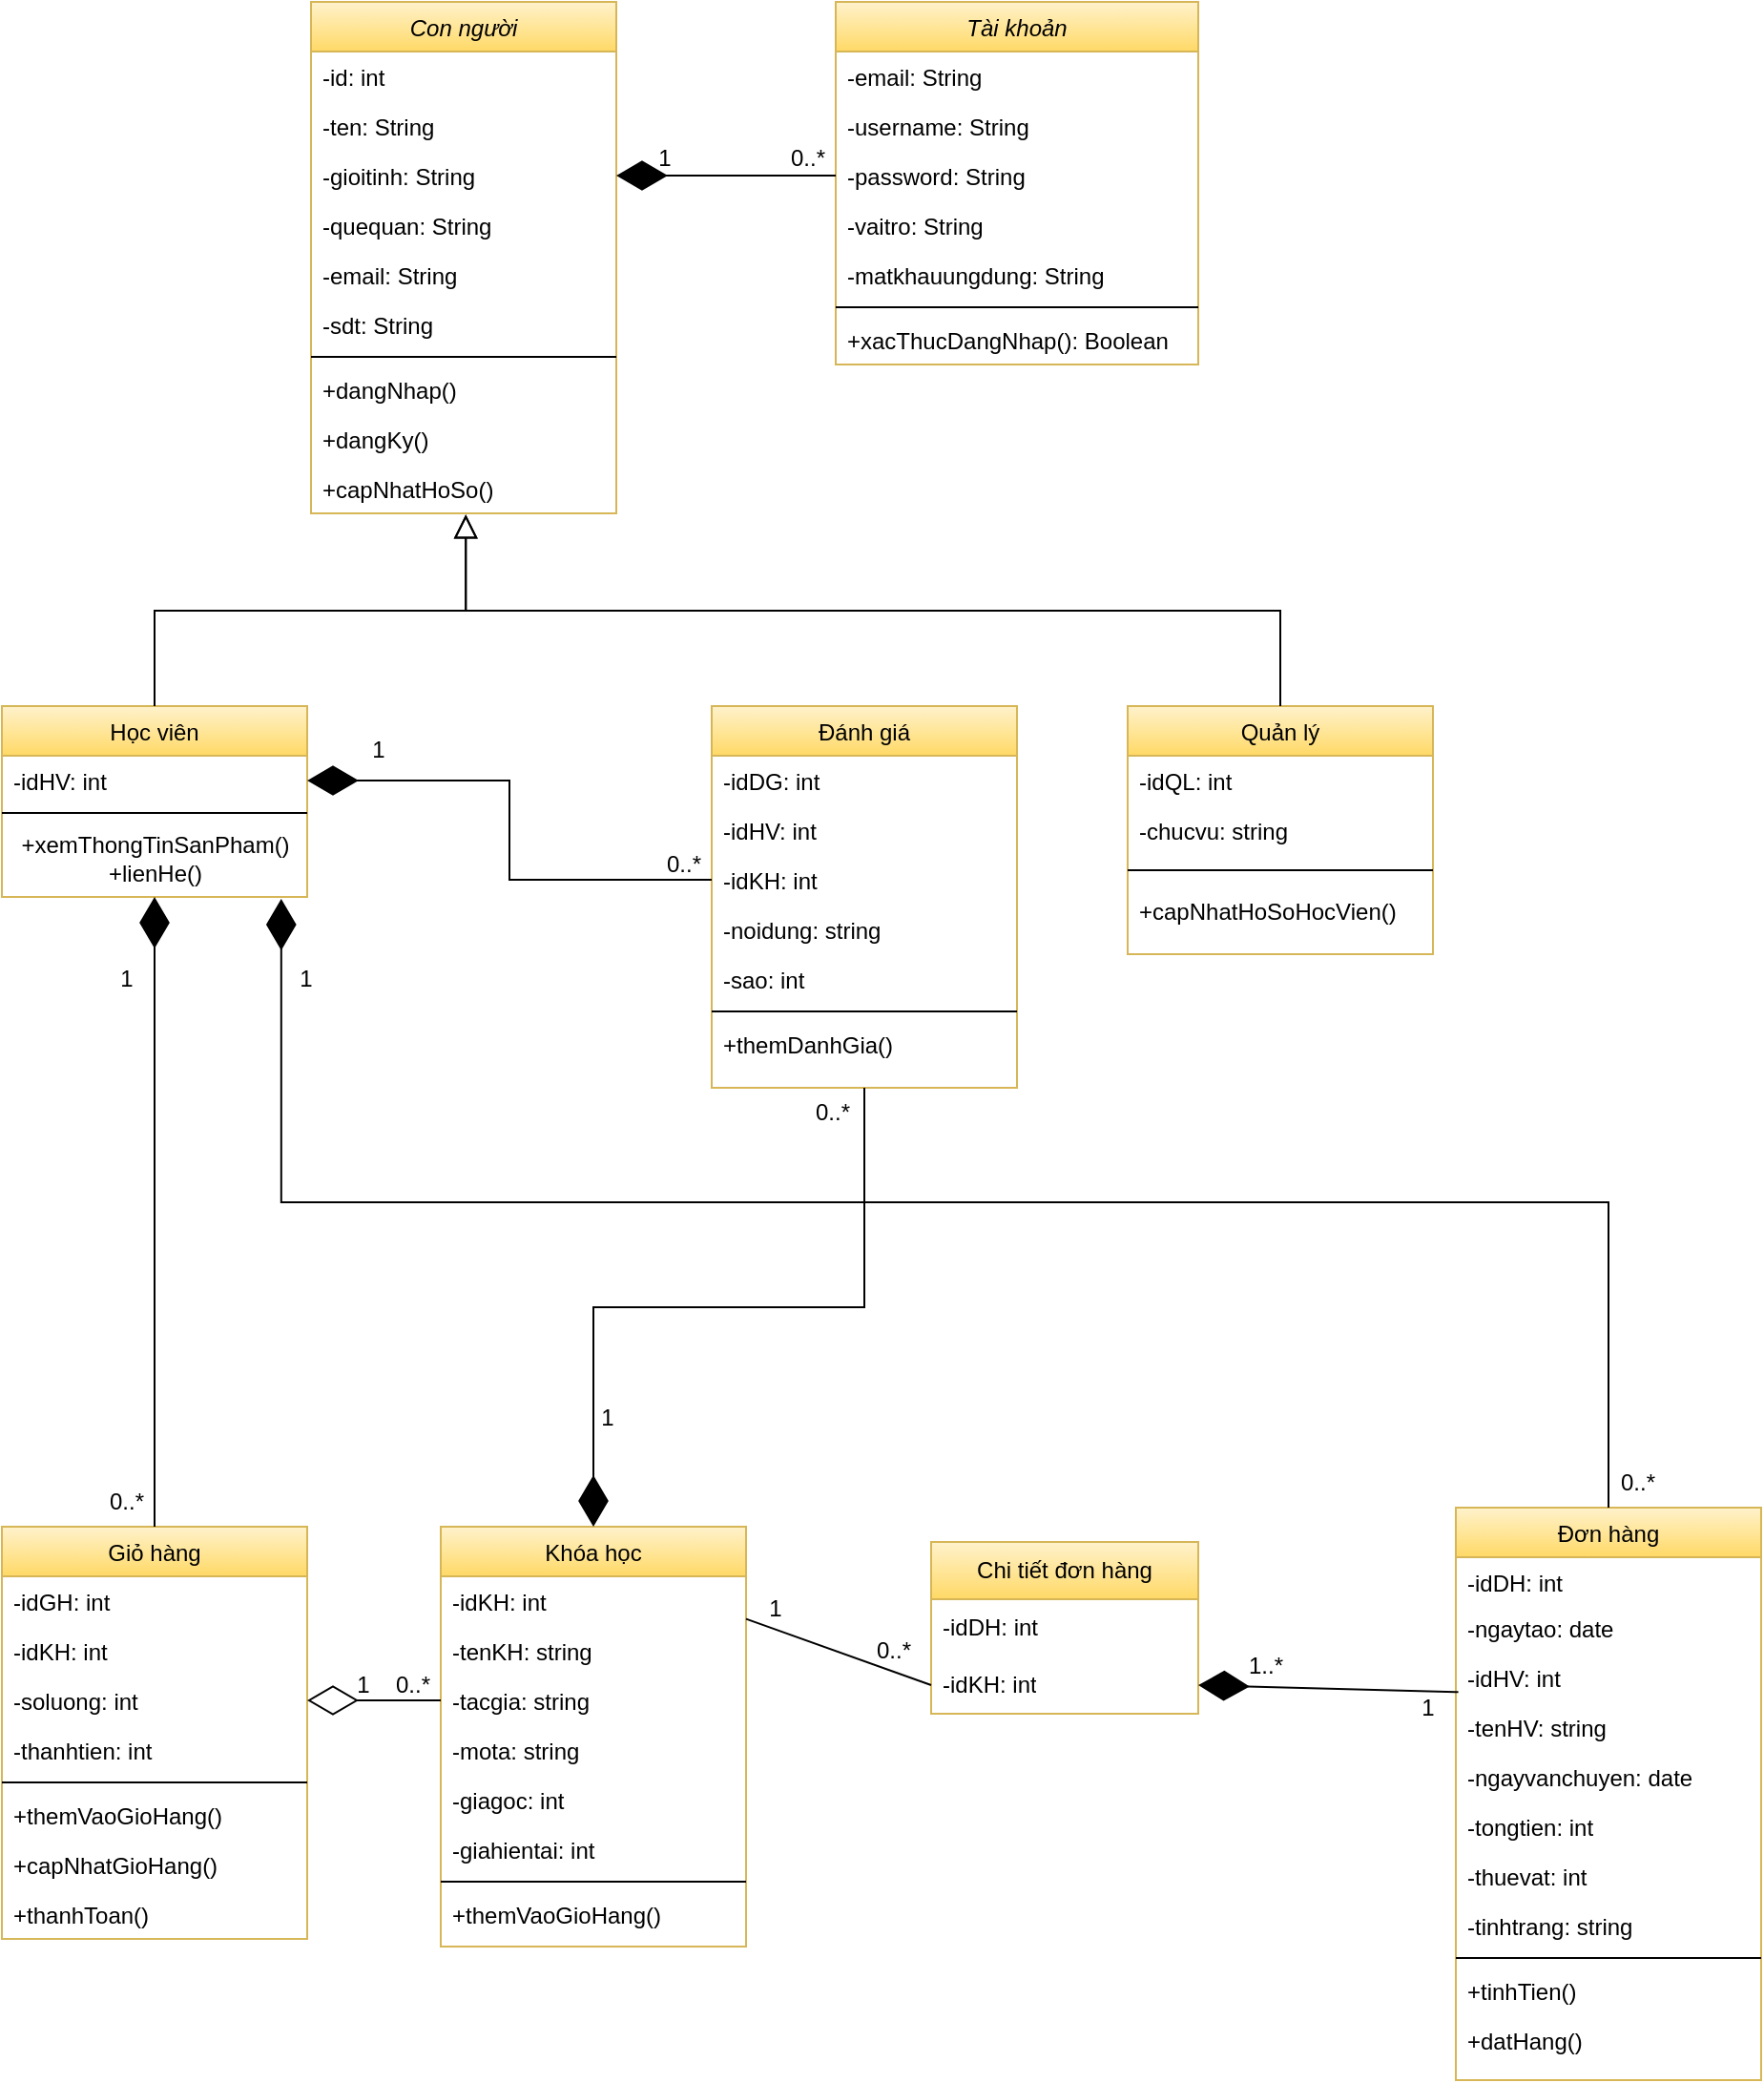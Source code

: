 <mxfile version="22.1.2" type="device">
  <diagram id="C5RBs43oDa-KdzZeNtuy" name="Page-1">
    <mxGraphModel dx="1714" dy="1009" grid="1" gridSize="10" guides="1" tooltips="1" connect="1" arrows="1" fold="1" page="1" pageScale="1" pageWidth="827" pageHeight="1169" math="0" shadow="0">
      <root>
        <mxCell id="WIyWlLk6GJQsqaUBKTNV-0" />
        <mxCell id="WIyWlLk6GJQsqaUBKTNV-1" parent="WIyWlLk6GJQsqaUBKTNV-0" />
        <mxCell id="zkfFHV4jXpPFQw0GAbJ--0" value="Tài khoản" style="swimlane;fontStyle=2;align=center;verticalAlign=top;childLayout=stackLayout;horizontal=1;startSize=26;horizontalStack=0;resizeParent=1;resizeLast=0;collapsible=1;marginBottom=0;rounded=0;shadow=0;strokeWidth=1;fillColor=#fff2cc;gradientColor=#ffd966;strokeColor=#d6b656;" parent="WIyWlLk6GJQsqaUBKTNV-1" vertex="1">
          <mxGeometry x="475" y="40" width="190" height="190" as="geometry">
            <mxRectangle x="230" y="140" width="160" height="26" as="alternateBounds" />
          </mxGeometry>
        </mxCell>
        <mxCell id="zkfFHV4jXpPFQw0GAbJ--1" value="-email: String" style="text;align=left;verticalAlign=top;spacingLeft=4;spacingRight=4;overflow=hidden;rotatable=0;points=[[0,0.5],[1,0.5]];portConstraint=eastwest;" parent="zkfFHV4jXpPFQw0GAbJ--0" vertex="1">
          <mxGeometry y="26" width="190" height="26" as="geometry" />
        </mxCell>
        <mxCell id="zkfFHV4jXpPFQw0GAbJ--2" value="-username: String" style="text;align=left;verticalAlign=top;spacingLeft=4;spacingRight=4;overflow=hidden;rotatable=0;points=[[0,0.5],[1,0.5]];portConstraint=eastwest;rounded=0;shadow=0;html=0;" parent="zkfFHV4jXpPFQw0GAbJ--0" vertex="1">
          <mxGeometry y="52" width="190" height="26" as="geometry" />
        </mxCell>
        <mxCell id="zkfFHV4jXpPFQw0GAbJ--3" value="-password: String" style="text;align=left;verticalAlign=top;spacingLeft=4;spacingRight=4;overflow=hidden;rotatable=0;points=[[0,0.5],[1,0.5]];portConstraint=eastwest;rounded=0;shadow=0;html=0;" parent="zkfFHV4jXpPFQw0GAbJ--0" vertex="1">
          <mxGeometry y="78" width="190" height="26" as="geometry" />
        </mxCell>
        <mxCell id="jd1oovCudmovZG616yT5-0" value="-vaitro: String" style="text;align=left;verticalAlign=top;spacingLeft=4;spacingRight=4;overflow=hidden;rotatable=0;points=[[0,0.5],[1,0.5]];portConstraint=eastwest;rounded=0;shadow=0;html=0;" parent="zkfFHV4jXpPFQw0GAbJ--0" vertex="1">
          <mxGeometry y="104" width="190" height="26" as="geometry" />
        </mxCell>
        <mxCell id="jd1oovCudmovZG616yT5-1" value="-matkhauungdung: String" style="text;align=left;verticalAlign=top;spacingLeft=4;spacingRight=4;overflow=hidden;rotatable=0;points=[[0,0.5],[1,0.5]];portConstraint=eastwest;rounded=0;shadow=0;html=0;" parent="zkfFHV4jXpPFQw0GAbJ--0" vertex="1">
          <mxGeometry y="130" width="190" height="26" as="geometry" />
        </mxCell>
        <mxCell id="zkfFHV4jXpPFQw0GAbJ--4" value="" style="line;html=1;strokeWidth=1;align=left;verticalAlign=middle;spacingTop=-1;spacingLeft=3;spacingRight=3;rotatable=0;labelPosition=right;points=[];portConstraint=eastwest;" parent="zkfFHV4jXpPFQw0GAbJ--0" vertex="1">
          <mxGeometry y="156" width="190" height="8" as="geometry" />
        </mxCell>
        <mxCell id="zkfFHV4jXpPFQw0GAbJ--5" value="+xacThucDangNhap(): Boolean" style="text;align=left;verticalAlign=top;spacingLeft=4;spacingRight=4;overflow=hidden;rotatable=0;points=[[0,0.5],[1,0.5]];portConstraint=eastwest;" parent="zkfFHV4jXpPFQw0GAbJ--0" vertex="1">
          <mxGeometry y="164" width="190" height="26" as="geometry" />
        </mxCell>
        <mxCell id="zkfFHV4jXpPFQw0GAbJ--6" value="Học viên" style="swimlane;fontStyle=0;align=center;verticalAlign=top;childLayout=stackLayout;horizontal=1;startSize=26;horizontalStack=0;resizeParent=1;resizeLast=0;collapsible=1;marginBottom=0;rounded=0;shadow=0;strokeWidth=1;fillColor=#fff2cc;gradientColor=#ffd966;strokeColor=#d6b656;" parent="WIyWlLk6GJQsqaUBKTNV-1" vertex="1">
          <mxGeometry x="38" y="409" width="160" height="100" as="geometry">
            <mxRectangle x="130" y="380" width="160" height="26" as="alternateBounds" />
          </mxGeometry>
        </mxCell>
        <mxCell id="zkfFHV4jXpPFQw0GAbJ--7" value="-idHV: int" style="text;align=left;verticalAlign=top;spacingLeft=4;spacingRight=4;overflow=hidden;rotatable=0;points=[[0,0.5],[1,0.5]];portConstraint=eastwest;" parent="zkfFHV4jXpPFQw0GAbJ--6" vertex="1">
          <mxGeometry y="26" width="160" height="26" as="geometry" />
        </mxCell>
        <mxCell id="zkfFHV4jXpPFQw0GAbJ--9" value="" style="line;html=1;strokeWidth=1;align=left;verticalAlign=middle;spacingTop=-1;spacingLeft=3;spacingRight=3;rotatable=0;labelPosition=right;points=[];portConstraint=eastwest;" parent="zkfFHV4jXpPFQw0GAbJ--6" vertex="1">
          <mxGeometry y="52" width="160" height="8" as="geometry" />
        </mxCell>
        <mxCell id="YX0fUGeAT8fQFnYEiTlA-13" value="+xemThongTinSanPham()&lt;br&gt;+lienHe()" style="text;html=1;align=center;verticalAlign=middle;resizable=0;points=[];autosize=1;strokeColor=none;fillColor=none;" parent="zkfFHV4jXpPFQw0GAbJ--6" vertex="1">
          <mxGeometry y="60" width="160" height="40" as="geometry" />
        </mxCell>
        <mxCell id="zkfFHV4jXpPFQw0GAbJ--12" value="" style="endArrow=block;endSize=10;endFill=0;shadow=0;strokeWidth=1;rounded=0;edgeStyle=elbowEdgeStyle;elbow=vertical;entryX=0.507;entryY=1.024;entryDx=0;entryDy=0;entryPerimeter=0;" parent="WIyWlLk6GJQsqaUBKTNV-1" source="zkfFHV4jXpPFQw0GAbJ--6" target="YX0fUGeAT8fQFnYEiTlA-11" edge="1">
          <mxGeometry width="160" relative="1" as="geometry">
            <mxPoint x="178" y="252" as="sourcePoint" />
            <mxPoint x="280" y="349" as="targetPoint" />
          </mxGeometry>
        </mxCell>
        <mxCell id="zkfFHV4jXpPFQw0GAbJ--13" value="Quản lý" style="swimlane;fontStyle=0;align=center;verticalAlign=top;childLayout=stackLayout;horizontal=1;startSize=26;horizontalStack=0;resizeParent=1;resizeLast=0;collapsible=1;marginBottom=0;rounded=0;shadow=0;strokeWidth=1;fillColor=#fff2cc;gradientColor=#ffd966;strokeColor=#d6b656;" parent="WIyWlLk6GJQsqaUBKTNV-1" vertex="1">
          <mxGeometry x="628" y="409" width="160" height="130" as="geometry">
            <mxRectangle x="340" y="380" width="170" height="26" as="alternateBounds" />
          </mxGeometry>
        </mxCell>
        <mxCell id="zkfFHV4jXpPFQw0GAbJ--14" value="-idQL: int" style="text;align=left;verticalAlign=top;spacingLeft=4;spacingRight=4;overflow=hidden;rotatable=0;points=[[0,0.5],[1,0.5]];portConstraint=eastwest;" parent="zkfFHV4jXpPFQw0GAbJ--13" vertex="1">
          <mxGeometry y="26" width="160" height="26" as="geometry" />
        </mxCell>
        <mxCell id="jd1oovCudmovZG616yT5-18" value="-chucvu: string" style="text;align=left;verticalAlign=top;spacingLeft=4;spacingRight=4;overflow=hidden;rotatable=0;points=[[0,0.5],[1,0.5]];portConstraint=eastwest;" parent="zkfFHV4jXpPFQw0GAbJ--13" vertex="1">
          <mxGeometry y="52" width="160" height="26" as="geometry" />
        </mxCell>
        <mxCell id="zkfFHV4jXpPFQw0GAbJ--15" value="" style="line;html=1;strokeWidth=1;align=left;verticalAlign=middle;spacingTop=-1;spacingLeft=3;spacingRight=3;rotatable=0;labelPosition=right;points=[];portConstraint=eastwest;" parent="zkfFHV4jXpPFQw0GAbJ--13" vertex="1">
          <mxGeometry y="78" width="160" height="16" as="geometry" />
        </mxCell>
        <mxCell id="NbkQ2W4Gt56Jod85c_LE-4" value="+capNhatHoSoHocVien()" style="text;align=left;verticalAlign=top;spacingLeft=4;spacingRight=4;overflow=hidden;rotatable=0;points=[[0,0.5],[1,0.5]];portConstraint=eastwest;" parent="zkfFHV4jXpPFQw0GAbJ--13" vertex="1">
          <mxGeometry y="94" width="160" height="26" as="geometry" />
        </mxCell>
        <mxCell id="zkfFHV4jXpPFQw0GAbJ--16" value="" style="endArrow=block;endSize=10;endFill=0;shadow=0;strokeWidth=1;rounded=0;edgeStyle=elbowEdgeStyle;elbow=vertical;entryX=0.507;entryY=1.024;entryDx=0;entryDy=0;entryPerimeter=0;" parent="WIyWlLk6GJQsqaUBKTNV-1" source="zkfFHV4jXpPFQw0GAbJ--13" target="YX0fUGeAT8fQFnYEiTlA-11" edge="1">
          <mxGeometry width="160" relative="1" as="geometry">
            <mxPoint x="188" y="422" as="sourcePoint" />
            <mxPoint x="320" y="329" as="targetPoint" />
          </mxGeometry>
        </mxCell>
        <mxCell id="NbkQ2W4Gt56Jod85c_LE-10" value="Giỏ hàng" style="swimlane;fontStyle=0;align=center;verticalAlign=top;childLayout=stackLayout;horizontal=1;startSize=26;horizontalStack=0;resizeParent=1;resizeLast=0;collapsible=1;marginBottom=0;rounded=0;shadow=0;strokeWidth=1;fillColor=#fff2cc;gradientColor=#ffd966;strokeColor=#d6b656;" parent="WIyWlLk6GJQsqaUBKTNV-1" vertex="1">
          <mxGeometry x="38" y="839" width="160" height="216" as="geometry">
            <mxRectangle x="130" y="380" width="160" height="26" as="alternateBounds" />
          </mxGeometry>
        </mxCell>
        <mxCell id="NbkQ2W4Gt56Jod85c_LE-11" value="-idGH: int" style="text;align=left;verticalAlign=top;spacingLeft=4;spacingRight=4;overflow=hidden;rotatable=0;points=[[0,0.5],[1,0.5]];portConstraint=eastwest;" parent="NbkQ2W4Gt56Jod85c_LE-10" vertex="1">
          <mxGeometry y="26" width="160" height="26" as="geometry" />
        </mxCell>
        <mxCell id="NbkQ2W4Gt56Jod85c_LE-12" value="-idKH: int" style="text;align=left;verticalAlign=top;spacingLeft=4;spacingRight=4;overflow=hidden;rotatable=0;points=[[0,0.5],[1,0.5]];portConstraint=eastwest;rounded=0;shadow=0;html=0;" parent="NbkQ2W4Gt56Jod85c_LE-10" vertex="1">
          <mxGeometry y="52" width="160" height="26" as="geometry" />
        </mxCell>
        <mxCell id="NbkQ2W4Gt56Jod85c_LE-13" value="-soluong: int" style="text;align=left;verticalAlign=top;spacingLeft=4;spacingRight=4;overflow=hidden;rotatable=0;points=[[0,0.5],[1,0.5]];portConstraint=eastwest;" parent="NbkQ2W4Gt56Jod85c_LE-10" vertex="1">
          <mxGeometry y="78" width="160" height="26" as="geometry" />
        </mxCell>
        <mxCell id="BoK7r5zTZBw8jfVwjByL-41" value="-thanhtien: int" style="text;align=left;verticalAlign=top;spacingLeft=4;spacingRight=4;overflow=hidden;rotatable=0;points=[[0,0.5],[1,0.5]];portConstraint=eastwest;" parent="NbkQ2W4Gt56Jod85c_LE-10" vertex="1">
          <mxGeometry y="104" width="160" height="26" as="geometry" />
        </mxCell>
        <mxCell id="NbkQ2W4Gt56Jod85c_LE-18" value="" style="line;html=1;strokeWidth=1;align=left;verticalAlign=middle;spacingTop=-1;spacingLeft=3;spacingRight=3;rotatable=0;labelPosition=right;points=[];portConstraint=eastwest;" parent="NbkQ2W4Gt56Jod85c_LE-10" vertex="1">
          <mxGeometry y="130" width="160" height="8" as="geometry" />
        </mxCell>
        <mxCell id="NbkQ2W4Gt56Jod85c_LE-19" value="+themVaoGioHang()" style="text;align=left;verticalAlign=top;spacingLeft=4;spacingRight=4;overflow=hidden;rotatable=0;points=[[0,0.5],[1,0.5]];portConstraint=eastwest;fontStyle=0" parent="NbkQ2W4Gt56Jod85c_LE-10" vertex="1">
          <mxGeometry y="138" width="160" height="26" as="geometry" />
        </mxCell>
        <mxCell id="NbkQ2W4Gt56Jod85c_LE-20" value="+capNhatGioHang()" style="text;align=left;verticalAlign=top;spacingLeft=4;spacingRight=4;overflow=hidden;rotatable=0;points=[[0,0.5],[1,0.5]];portConstraint=eastwest;" parent="NbkQ2W4Gt56Jod85c_LE-10" vertex="1">
          <mxGeometry y="164" width="160" height="26" as="geometry" />
        </mxCell>
        <mxCell id="NbkQ2W4Gt56Jod85c_LE-21" value="+thanhToan()" style="text;align=left;verticalAlign=top;spacingLeft=4;spacingRight=4;overflow=hidden;rotatable=0;points=[[0,0.5],[1,0.5]];portConstraint=eastwest;" parent="NbkQ2W4Gt56Jod85c_LE-10" vertex="1">
          <mxGeometry y="190" width="160" height="26" as="geometry" />
        </mxCell>
        <mxCell id="BoK7r5zTZBw8jfVwjByL-0" value="" style="endArrow=diamondThin;endFill=1;endSize=24;html=1;rounded=0;exitX=0.5;exitY=0;exitDx=0;exitDy=0;entryX=0.5;entryY=1;entryDx=0;entryDy=0;" parent="WIyWlLk6GJQsqaUBKTNV-1" source="NbkQ2W4Gt56Jod85c_LE-10" target="zkfFHV4jXpPFQw0GAbJ--6" edge="1">
          <mxGeometry width="160" relative="1" as="geometry">
            <mxPoint x="218" y="719" as="sourcePoint" />
            <mxPoint x="100" y="679" as="targetPoint" />
          </mxGeometry>
        </mxCell>
        <mxCell id="BoK7r5zTZBw8jfVwjByL-1" value="&lt;span style=&quot;font-weight: normal;&quot;&gt;0..*&lt;/span&gt;" style="text;align=center;fontStyle=1;verticalAlign=middle;spacingLeft=3;spacingRight=3;strokeColor=none;rotatable=0;points=[[0,0.5],[1,0.5]];portConstraint=eastwest;html=1;" parent="WIyWlLk6GJQsqaUBKTNV-1" vertex="1">
          <mxGeometry x="88" y="813" width="30" height="26" as="geometry" />
        </mxCell>
        <mxCell id="BoK7r5zTZBw8jfVwjByL-4" value="&lt;span style=&quot;font-weight: normal;&quot;&gt;1&lt;/span&gt;" style="text;align=center;fontStyle=1;verticalAlign=middle;spacingLeft=3;spacingRight=3;strokeColor=none;rotatable=0;points=[[0,0.5],[1,0.5]];portConstraint=eastwest;html=1;" parent="WIyWlLk6GJQsqaUBKTNV-1" vertex="1">
          <mxGeometry x="88" y="539" width="30" height="26" as="geometry" />
        </mxCell>
        <mxCell id="BoK7r5zTZBw8jfVwjByL-5" value="Đơn hàng" style="swimlane;fontStyle=0;align=center;verticalAlign=top;childLayout=stackLayout;horizontal=1;startSize=26;horizontalStack=0;resizeParent=1;resizeLast=0;collapsible=1;marginBottom=0;rounded=0;shadow=0;strokeWidth=1;fillColor=#fff2cc;gradientColor=#ffd966;strokeColor=#d6b656;" parent="WIyWlLk6GJQsqaUBKTNV-1" vertex="1">
          <mxGeometry x="800" y="829" width="160" height="300" as="geometry">
            <mxRectangle x="130" y="380" width="160" height="26" as="alternateBounds" />
          </mxGeometry>
        </mxCell>
        <mxCell id="A6wESvYglgQZKpECE7k4-2" value="-idDH: int" style="text;align=left;verticalAlign=top;spacingLeft=4;spacingRight=4;overflow=hidden;rotatable=0;points=[[0,0.5],[1,0.5]];portConstraint=eastwest;" parent="BoK7r5zTZBw8jfVwjByL-5" vertex="1">
          <mxGeometry y="26" width="160" height="24" as="geometry" />
        </mxCell>
        <mxCell id="BoK7r5zTZBw8jfVwjByL-7" value="-ngaytao: date" style="text;align=left;verticalAlign=top;spacingLeft=4;spacingRight=4;overflow=hidden;rotatable=0;points=[[0,0.5],[1,0.5]];portConstraint=eastwest;rounded=0;shadow=0;html=0;" parent="BoK7r5zTZBw8jfVwjByL-5" vertex="1">
          <mxGeometry y="50" width="160" height="26" as="geometry" />
        </mxCell>
        <mxCell id="BoK7r5zTZBw8jfVwjByL-14" value="-idHV: int" style="text;align=left;verticalAlign=top;spacingLeft=4;spacingRight=4;overflow=hidden;rotatable=0;points=[[0,0.5],[1,0.5]];portConstraint=eastwest;" parent="BoK7r5zTZBw8jfVwjByL-5" vertex="1">
          <mxGeometry y="76" width="160" height="26" as="geometry" />
        </mxCell>
        <mxCell id="BoK7r5zTZBw8jfVwjByL-15" value="-tenHV: string" style="text;align=left;verticalAlign=top;spacingLeft=4;spacingRight=4;overflow=hidden;rotatable=0;points=[[0,0.5],[1,0.5]];portConstraint=eastwest;" parent="BoK7r5zTZBw8jfVwjByL-5" vertex="1">
          <mxGeometry y="102" width="160" height="26" as="geometry" />
        </mxCell>
        <mxCell id="BoK7r5zTZBw8jfVwjByL-8" value="-ngayvanchuyen: date" style="text;align=left;verticalAlign=top;spacingLeft=4;spacingRight=4;overflow=hidden;rotatable=0;points=[[0,0.5],[1,0.5]];portConstraint=eastwest;" parent="BoK7r5zTZBw8jfVwjByL-5" vertex="1">
          <mxGeometry y="128" width="160" height="26" as="geometry" />
        </mxCell>
        <mxCell id="BoK7r5zTZBw8jfVwjByL-38" value="-tongtien: int" style="text;align=left;verticalAlign=top;spacingLeft=4;spacingRight=4;overflow=hidden;rotatable=0;points=[[0,0.5],[1,0.5]];portConstraint=eastwest;" parent="BoK7r5zTZBw8jfVwjByL-5" vertex="1">
          <mxGeometry y="154" width="160" height="26" as="geometry" />
        </mxCell>
        <mxCell id="BoK7r5zTZBw8jfVwjByL-39" value="-thuevat: int" style="text;align=left;verticalAlign=top;spacingLeft=4;spacingRight=4;overflow=hidden;rotatable=0;points=[[0,0.5],[1,0.5]];portConstraint=eastwest;" parent="BoK7r5zTZBw8jfVwjByL-5" vertex="1">
          <mxGeometry y="180" width="160" height="26" as="geometry" />
        </mxCell>
        <mxCell id="BoK7r5zTZBw8jfVwjByL-19" value="-tinhtrang: string" style="text;align=left;verticalAlign=top;spacingLeft=4;spacingRight=4;overflow=hidden;rotatable=0;points=[[0,0.5],[1,0.5]];portConstraint=eastwest;" parent="BoK7r5zTZBw8jfVwjByL-5" vertex="1">
          <mxGeometry y="206" width="160" height="26" as="geometry" />
        </mxCell>
        <mxCell id="BoK7r5zTZBw8jfVwjByL-9" value="" style="line;html=1;strokeWidth=1;align=left;verticalAlign=middle;spacingTop=-1;spacingLeft=3;spacingRight=3;rotatable=0;labelPosition=right;points=[];portConstraint=eastwest;" parent="BoK7r5zTZBw8jfVwjByL-5" vertex="1">
          <mxGeometry y="232" width="160" height="8" as="geometry" />
        </mxCell>
        <mxCell id="BoK7r5zTZBw8jfVwjByL-11" value="+tinhTien()" style="text;align=left;verticalAlign=top;spacingLeft=4;spacingRight=4;overflow=hidden;rotatable=0;points=[[0,0.5],[1,0.5]];portConstraint=eastwest;" parent="BoK7r5zTZBw8jfVwjByL-5" vertex="1">
          <mxGeometry y="240" width="160" height="26" as="geometry" />
        </mxCell>
        <mxCell id="BoK7r5zTZBw8jfVwjByL-40" value="+datHang()" style="text;align=left;verticalAlign=top;spacingLeft=4;spacingRight=4;overflow=hidden;rotatable=0;points=[[0,0.5],[1,0.5]];portConstraint=eastwest;" parent="BoK7r5zTZBw8jfVwjByL-5" vertex="1">
          <mxGeometry y="266" width="160" height="26" as="geometry" />
        </mxCell>
        <mxCell id="BoK7r5zTZBw8jfVwjByL-21" value="" style="endArrow=diamondThin;endFill=1;endSize=24;html=1;rounded=0;exitX=0.5;exitY=0;exitDx=0;exitDy=0;edgeStyle=orthogonalEdgeStyle;entryX=0.915;entryY=1.025;entryDx=0;entryDy=0;entryPerimeter=0;" parent="WIyWlLk6GJQsqaUBKTNV-1" source="BoK7r5zTZBw8jfVwjByL-5" target="YX0fUGeAT8fQFnYEiTlA-13" edge="1">
          <mxGeometry width="160" relative="1" as="geometry">
            <mxPoint x="198" y="849" as="sourcePoint" />
            <mxPoint x="198" y="534" as="targetPoint" />
          </mxGeometry>
        </mxCell>
        <mxCell id="BoK7r5zTZBw8jfVwjByL-22" value="&lt;span style=&quot;font-weight: normal;&quot;&gt;1&lt;/span&gt;" style="text;align=center;fontStyle=1;verticalAlign=middle;spacingLeft=3;spacingRight=3;strokeColor=none;rotatable=0;points=[[0,0.5],[1,0.5]];portConstraint=eastwest;html=1;" parent="WIyWlLk6GJQsqaUBKTNV-1" vertex="1">
          <mxGeometry x="182" y="539" width="30" height="26" as="geometry" />
        </mxCell>
        <mxCell id="BoK7r5zTZBw8jfVwjByL-42" value="Khóa học" style="swimlane;fontStyle=0;align=center;verticalAlign=top;childLayout=stackLayout;horizontal=1;startSize=26;horizontalStack=0;resizeParent=1;resizeLast=0;collapsible=1;marginBottom=0;rounded=0;shadow=0;strokeWidth=1;fillColor=#fff2cc;gradientColor=#ffd966;strokeColor=#d6b656;" parent="WIyWlLk6GJQsqaUBKTNV-1" vertex="1">
          <mxGeometry x="268" y="839" width="160" height="220" as="geometry">
            <mxRectangle x="130" y="380" width="160" height="26" as="alternateBounds" />
          </mxGeometry>
        </mxCell>
        <mxCell id="BoK7r5zTZBw8jfVwjByL-43" value="-idKH: int" style="text;align=left;verticalAlign=top;spacingLeft=4;spacingRight=4;overflow=hidden;rotatable=0;points=[[0,0.5],[1,0.5]];portConstraint=eastwest;" parent="BoK7r5zTZBw8jfVwjByL-42" vertex="1">
          <mxGeometry y="26" width="160" height="26" as="geometry" />
        </mxCell>
        <mxCell id="BoK7r5zTZBw8jfVwjByL-44" value="-tenKH: string" style="text;align=left;verticalAlign=top;spacingLeft=4;spacingRight=4;overflow=hidden;rotatable=0;points=[[0,0.5],[1,0.5]];portConstraint=eastwest;rounded=0;shadow=0;html=0;" parent="BoK7r5zTZBw8jfVwjByL-42" vertex="1">
          <mxGeometry y="52" width="160" height="26" as="geometry" />
        </mxCell>
        <mxCell id="BoK7r5zTZBw8jfVwjByL-45" value="-tacgia: string" style="text;align=left;verticalAlign=top;spacingLeft=4;spacingRight=4;overflow=hidden;rotatable=0;points=[[0,0.5],[1,0.5]];portConstraint=eastwest;" parent="BoK7r5zTZBw8jfVwjByL-42" vertex="1">
          <mxGeometry y="78" width="160" height="26" as="geometry" />
        </mxCell>
        <mxCell id="BoK7r5zTZBw8jfVwjByL-46" value="-mota: string" style="text;align=left;verticalAlign=top;spacingLeft=4;spacingRight=4;overflow=hidden;rotatable=0;points=[[0,0.5],[1,0.5]];portConstraint=eastwest;" parent="BoK7r5zTZBw8jfVwjByL-42" vertex="1">
          <mxGeometry y="104" width="160" height="26" as="geometry" />
        </mxCell>
        <mxCell id="BoK7r5zTZBw8jfVwjByL-52" value="-giagoc: int" style="text;align=left;verticalAlign=top;spacingLeft=4;spacingRight=4;overflow=hidden;rotatable=0;points=[[0,0.5],[1,0.5]];portConstraint=eastwest;" parent="BoK7r5zTZBw8jfVwjByL-42" vertex="1">
          <mxGeometry y="130" width="160" height="26" as="geometry" />
        </mxCell>
        <mxCell id="BoK7r5zTZBw8jfVwjByL-51" value="-giahientai: int" style="text;align=left;verticalAlign=top;spacingLeft=4;spacingRight=4;overflow=hidden;rotatable=0;points=[[0,0.5],[1,0.5]];portConstraint=eastwest;" parent="BoK7r5zTZBw8jfVwjByL-42" vertex="1">
          <mxGeometry y="156" width="160" height="26" as="geometry" />
        </mxCell>
        <mxCell id="BoK7r5zTZBw8jfVwjByL-47" value="" style="line;html=1;strokeWidth=1;align=left;verticalAlign=middle;spacingTop=-1;spacingLeft=3;spacingRight=3;rotatable=0;labelPosition=right;points=[];portConstraint=eastwest;" parent="BoK7r5zTZBw8jfVwjByL-42" vertex="1">
          <mxGeometry y="182" width="160" height="8" as="geometry" />
        </mxCell>
        <mxCell id="BoK7r5zTZBw8jfVwjByL-48" value="+themVaoGioHang()" style="text;align=left;verticalAlign=top;spacingLeft=4;spacingRight=4;overflow=hidden;rotatable=0;points=[[0,0.5],[1,0.5]];portConstraint=eastwest;fontStyle=0" parent="BoK7r5zTZBw8jfVwjByL-42" vertex="1">
          <mxGeometry y="190" width="160" height="26" as="geometry" />
        </mxCell>
        <mxCell id="BoK7r5zTZBw8jfVwjByL-53" value="" style="endArrow=diamondThin;endFill=0;endSize=24;html=1;rounded=0;entryX=1;entryY=0.5;entryDx=0;entryDy=0;exitX=0;exitY=0.5;exitDx=0;exitDy=0;" parent="WIyWlLk6GJQsqaUBKTNV-1" source="BoK7r5zTZBw8jfVwjByL-45" target="NbkQ2W4Gt56Jod85c_LE-13" edge="1">
          <mxGeometry width="160" relative="1" as="geometry">
            <mxPoint x="208" y="949" as="sourcePoint" />
            <mxPoint x="368" y="949" as="targetPoint" />
          </mxGeometry>
        </mxCell>
        <mxCell id="BoK7r5zTZBw8jfVwjByL-54" value="&lt;span style=&quot;font-weight: normal;&quot;&gt;0..*&lt;/span&gt;" style="text;align=center;fontStyle=1;verticalAlign=middle;spacingLeft=3;spacingRight=3;strokeColor=none;rotatable=0;points=[[0,0.5],[1,0.5]];portConstraint=eastwest;html=1;" parent="WIyWlLk6GJQsqaUBKTNV-1" vertex="1">
          <mxGeometry x="238" y="909" width="30" height="26" as="geometry" />
        </mxCell>
        <mxCell id="BoK7r5zTZBw8jfVwjByL-55" value="&lt;span style=&quot;font-weight: normal;&quot;&gt;1&lt;/span&gt;" style="text;align=center;fontStyle=1;verticalAlign=middle;spacingLeft=3;spacingRight=3;strokeColor=none;rotatable=0;points=[[0,0.5],[1,0.5]];portConstraint=eastwest;html=1;" parent="WIyWlLk6GJQsqaUBKTNV-1" vertex="1">
          <mxGeometry x="212" y="909" width="30" height="26" as="geometry" />
        </mxCell>
        <mxCell id="BoK7r5zTZBw8jfVwjByL-60" value="Đánh giá" style="swimlane;fontStyle=0;align=center;verticalAlign=top;childLayout=stackLayout;horizontal=1;startSize=26;horizontalStack=0;resizeParent=1;resizeLast=0;collapsible=1;marginBottom=0;rounded=0;shadow=0;strokeWidth=1;fillColor=#fff2cc;gradientColor=#ffd966;strokeColor=#d6b656;" parent="WIyWlLk6GJQsqaUBKTNV-1" vertex="1">
          <mxGeometry x="410" y="409" width="160" height="200" as="geometry">
            <mxRectangle x="130" y="380" width="160" height="26" as="alternateBounds" />
          </mxGeometry>
        </mxCell>
        <mxCell id="BoK7r5zTZBw8jfVwjByL-61" value="-idDG: int" style="text;align=left;verticalAlign=top;spacingLeft=4;spacingRight=4;overflow=hidden;rotatable=0;points=[[0,0.5],[1,0.5]];portConstraint=eastwest;" parent="BoK7r5zTZBw8jfVwjByL-60" vertex="1">
          <mxGeometry y="26" width="160" height="26" as="geometry" />
        </mxCell>
        <mxCell id="BoK7r5zTZBw8jfVwjByL-62" value="-idHV: int" style="text;align=left;verticalAlign=top;spacingLeft=4;spacingRight=4;overflow=hidden;rotatable=0;points=[[0,0.5],[1,0.5]];portConstraint=eastwest;rounded=0;shadow=0;html=0;" parent="BoK7r5zTZBw8jfVwjByL-60" vertex="1">
          <mxGeometry y="52" width="160" height="26" as="geometry" />
        </mxCell>
        <mxCell id="BoK7r5zTZBw8jfVwjByL-63" value="-idKH: int" style="text;align=left;verticalAlign=top;spacingLeft=4;spacingRight=4;overflow=hidden;rotatable=0;points=[[0,0.5],[1,0.5]];portConstraint=eastwest;" parent="BoK7r5zTZBw8jfVwjByL-60" vertex="1">
          <mxGeometry y="78" width="160" height="26" as="geometry" />
        </mxCell>
        <mxCell id="BoK7r5zTZBw8jfVwjByL-64" value="-noidung: string" style="text;align=left;verticalAlign=top;spacingLeft=4;spacingRight=4;overflow=hidden;rotatable=0;points=[[0,0.5],[1,0.5]];portConstraint=eastwest;" parent="BoK7r5zTZBw8jfVwjByL-60" vertex="1">
          <mxGeometry y="104" width="160" height="26" as="geometry" />
        </mxCell>
        <mxCell id="BoK7r5zTZBw8jfVwjByL-65" value="-sao: int" style="text;align=left;verticalAlign=top;spacingLeft=4;spacingRight=4;overflow=hidden;rotatable=0;points=[[0,0.5],[1,0.5]];portConstraint=eastwest;" parent="BoK7r5zTZBw8jfVwjByL-60" vertex="1">
          <mxGeometry y="130" width="160" height="26" as="geometry" />
        </mxCell>
        <mxCell id="BoK7r5zTZBw8jfVwjByL-67" value="" style="line;html=1;strokeWidth=1;align=left;verticalAlign=middle;spacingTop=-1;spacingLeft=3;spacingRight=3;rotatable=0;labelPosition=right;points=[];portConstraint=eastwest;" parent="BoK7r5zTZBw8jfVwjByL-60" vertex="1">
          <mxGeometry y="156" width="160" height="8" as="geometry" />
        </mxCell>
        <mxCell id="BoK7r5zTZBw8jfVwjByL-68" value="+themDanhGia()" style="text;align=left;verticalAlign=top;spacingLeft=4;spacingRight=4;overflow=hidden;rotatable=0;points=[[0,0.5],[1,0.5]];portConstraint=eastwest;fontStyle=0" parent="BoK7r5zTZBw8jfVwjByL-60" vertex="1">
          <mxGeometry y="164" width="160" height="26" as="geometry" />
        </mxCell>
        <mxCell id="BoK7r5zTZBw8jfVwjByL-70" value="" style="endArrow=diamondThin;endFill=1;endSize=24;html=1;rounded=0;exitX=0;exitY=0.5;exitDx=0;exitDy=0;entryX=1;entryY=0.5;entryDx=0;entryDy=0;edgeStyle=orthogonalEdgeStyle;" parent="WIyWlLk6GJQsqaUBKTNV-1" source="BoK7r5zTZBw8jfVwjByL-63" target="zkfFHV4jXpPFQw0GAbJ--7" edge="1">
          <mxGeometry width="160" relative="1" as="geometry">
            <mxPoint x="598" y="849" as="sourcePoint" />
            <mxPoint x="198" y="474" as="targetPoint" />
          </mxGeometry>
        </mxCell>
        <mxCell id="BoK7r5zTZBw8jfVwjByL-72" value="&lt;span style=&quot;font-weight: normal;&quot;&gt;1&lt;/span&gt;" style="text;align=center;fontStyle=1;verticalAlign=middle;spacingLeft=3;spacingRight=3;strokeColor=none;rotatable=0;points=[[0,0.5],[1,0.5]];portConstraint=eastwest;html=1;" parent="WIyWlLk6GJQsqaUBKTNV-1" vertex="1">
          <mxGeometry x="220" y="419" width="30" height="26" as="geometry" />
        </mxCell>
        <mxCell id="BoK7r5zTZBw8jfVwjByL-73" value="&lt;span style=&quot;font-weight: normal;&quot;&gt;0..*&lt;/span&gt;" style="text;align=center;fontStyle=1;verticalAlign=middle;spacingLeft=3;spacingRight=3;strokeColor=none;rotatable=0;points=[[0,0.5],[1,0.5]];portConstraint=eastwest;html=1;" parent="WIyWlLk6GJQsqaUBKTNV-1" vertex="1">
          <mxGeometry x="458" y="609" width="30" height="26" as="geometry" />
        </mxCell>
        <mxCell id="BoK7r5zTZBw8jfVwjByL-75" value="" style="endArrow=diamondThin;endFill=1;endSize=24;html=1;rounded=0;exitX=0.5;exitY=1;exitDx=0;exitDy=0;entryX=0.5;entryY=0;entryDx=0;entryDy=0;edgeStyle=orthogonalEdgeStyle;" parent="WIyWlLk6GJQsqaUBKTNV-1" source="BoK7r5zTZBw8jfVwjByL-60" target="BoK7r5zTZBw8jfVwjByL-42" edge="1">
          <mxGeometry width="160" relative="1" as="geometry">
            <mxPoint x="598" y="849" as="sourcePoint" />
            <mxPoint x="208" y="536" as="targetPoint" />
          </mxGeometry>
        </mxCell>
        <mxCell id="BoK7r5zTZBw8jfVwjByL-76" value="&lt;span style=&quot;font-weight: normal;&quot;&gt;0..*&lt;/span&gt;" style="text;align=center;fontStyle=1;verticalAlign=middle;spacingLeft=3;spacingRight=3;strokeColor=none;rotatable=0;points=[[0,0.5],[1,0.5]];portConstraint=eastwest;html=1;" parent="WIyWlLk6GJQsqaUBKTNV-1" vertex="1">
          <mxGeometry x="380" y="479" width="30" height="26" as="geometry" />
        </mxCell>
        <mxCell id="BoK7r5zTZBw8jfVwjByL-77" value="&lt;span style=&quot;font-weight: normal;&quot;&gt;1&lt;/span&gt;" style="text;align=center;fontStyle=1;verticalAlign=middle;spacingLeft=3;spacingRight=3;strokeColor=none;rotatable=0;points=[[0,0.5],[1,0.5]];portConstraint=eastwest;html=1;" parent="WIyWlLk6GJQsqaUBKTNV-1" vertex="1">
          <mxGeometry x="340" y="769" width="30" height="26" as="geometry" />
        </mxCell>
        <mxCell id="pzqilRRY_aQk3HQhIlJs-0" value="Con người" style="swimlane;fontStyle=2;align=center;verticalAlign=top;childLayout=stackLayout;horizontal=1;startSize=26;horizontalStack=0;resizeParent=1;resizeLast=0;collapsible=1;marginBottom=0;rounded=0;shadow=0;strokeWidth=1;fillColor=#fff2cc;gradientColor=#ffd966;strokeColor=#d6b656;" parent="WIyWlLk6GJQsqaUBKTNV-1" vertex="1">
          <mxGeometry x="200" y="40" width="160" height="268" as="geometry">
            <mxRectangle x="230" y="140" width="160" height="26" as="alternateBounds" />
          </mxGeometry>
        </mxCell>
        <mxCell id="pzqilRRY_aQk3HQhIlJs-1" value="-id: int" style="text;align=left;verticalAlign=top;spacingLeft=4;spacingRight=4;overflow=hidden;rotatable=0;points=[[0,0.5],[1,0.5]];portConstraint=eastwest;" parent="pzqilRRY_aQk3HQhIlJs-0" vertex="1">
          <mxGeometry y="26" width="160" height="26" as="geometry" />
        </mxCell>
        <mxCell id="pzqilRRY_aQk3HQhIlJs-2" value="-ten: String" style="text;align=left;verticalAlign=top;spacingLeft=4;spacingRight=4;overflow=hidden;rotatable=0;points=[[0,0.5],[1,0.5]];portConstraint=eastwest;rounded=0;shadow=0;html=0;" parent="pzqilRRY_aQk3HQhIlJs-0" vertex="1">
          <mxGeometry y="52" width="160" height="26" as="geometry" />
        </mxCell>
        <mxCell id="pzqilRRY_aQk3HQhIlJs-3" value="-gioitinh: String" style="text;align=left;verticalAlign=top;spacingLeft=4;spacingRight=4;overflow=hidden;rotatable=0;points=[[0,0.5],[1,0.5]];portConstraint=eastwest;rounded=0;shadow=0;html=0;" parent="pzqilRRY_aQk3HQhIlJs-0" vertex="1">
          <mxGeometry y="78" width="160" height="26" as="geometry" />
        </mxCell>
        <mxCell id="pzqilRRY_aQk3HQhIlJs-4" value="-quequan: String" style="text;align=left;verticalAlign=top;spacingLeft=4;spacingRight=4;overflow=hidden;rotatable=0;points=[[0,0.5],[1,0.5]];portConstraint=eastwest;rounded=0;shadow=0;html=0;" parent="pzqilRRY_aQk3HQhIlJs-0" vertex="1">
          <mxGeometry y="104" width="160" height="26" as="geometry" />
        </mxCell>
        <mxCell id="pzqilRRY_aQk3HQhIlJs-8" value="-email: String" style="text;align=left;verticalAlign=top;spacingLeft=4;spacingRight=4;overflow=hidden;rotatable=0;points=[[0,0.5],[1,0.5]];portConstraint=eastwest;rounded=0;shadow=0;html=0;" parent="pzqilRRY_aQk3HQhIlJs-0" vertex="1">
          <mxGeometry y="130" width="160" height="26" as="geometry" />
        </mxCell>
        <mxCell id="pzqilRRY_aQk3HQhIlJs-5" value="-sdt: String" style="text;align=left;verticalAlign=top;spacingLeft=4;spacingRight=4;overflow=hidden;rotatable=0;points=[[0,0.5],[1,0.5]];portConstraint=eastwest;rounded=0;shadow=0;html=0;" parent="pzqilRRY_aQk3HQhIlJs-0" vertex="1">
          <mxGeometry y="156" width="160" height="26" as="geometry" />
        </mxCell>
        <mxCell id="pzqilRRY_aQk3HQhIlJs-6" value="" style="line;html=1;strokeWidth=1;align=left;verticalAlign=middle;spacingTop=-1;spacingLeft=3;spacingRight=3;rotatable=0;labelPosition=right;points=[];portConstraint=eastwest;" parent="pzqilRRY_aQk3HQhIlJs-0" vertex="1">
          <mxGeometry y="182" width="160" height="8" as="geometry" />
        </mxCell>
        <mxCell id="pzqilRRY_aQk3HQhIlJs-7" value="+dangNhap()" style="text;align=left;verticalAlign=top;spacingLeft=4;spacingRight=4;overflow=hidden;rotatable=0;points=[[0,0.5],[1,0.5]];portConstraint=eastwest;" parent="pzqilRRY_aQk3HQhIlJs-0" vertex="1">
          <mxGeometry y="190" width="160" height="26" as="geometry" />
        </mxCell>
        <mxCell id="YX0fUGeAT8fQFnYEiTlA-0" value="+dangKy()" style="text;align=left;verticalAlign=top;spacingLeft=4;spacingRight=4;overflow=hidden;rotatable=0;points=[[0,0.5],[1,0.5]];portConstraint=eastwest;" parent="pzqilRRY_aQk3HQhIlJs-0" vertex="1">
          <mxGeometry y="216" width="160" height="26" as="geometry" />
        </mxCell>
        <mxCell id="YX0fUGeAT8fQFnYEiTlA-11" value="+capNhatHoSo()" style="text;align=left;verticalAlign=top;spacingLeft=4;spacingRight=4;overflow=hidden;rotatable=0;points=[[0,0.5],[1,0.5]];portConstraint=eastwest;" parent="pzqilRRY_aQk3HQhIlJs-0" vertex="1">
          <mxGeometry y="242" width="160" height="26" as="geometry" />
        </mxCell>
        <mxCell id="pzqilRRY_aQk3HQhIlJs-11" value="" style="endArrow=diamondThin;endFill=1;endSize=24;html=1;rounded=0;entryX=1;entryY=0.5;entryDx=0;entryDy=0;exitX=0;exitY=0.5;exitDx=0;exitDy=0;" parent="WIyWlLk6GJQsqaUBKTNV-1" source="zkfFHV4jXpPFQw0GAbJ--3" target="pzqilRRY_aQk3HQhIlJs-3" edge="1">
          <mxGeometry width="160" relative="1" as="geometry">
            <mxPoint x="440" y="239" as="sourcePoint" />
            <mxPoint x="600" y="309" as="targetPoint" />
          </mxGeometry>
        </mxCell>
        <mxCell id="pzqilRRY_aQk3HQhIlJs-12" value="&lt;span style=&quot;font-weight: normal;&quot;&gt;1&lt;/span&gt;" style="text;align=center;fontStyle=1;verticalAlign=middle;spacingLeft=3;spacingRight=3;strokeColor=none;rotatable=0;points=[[0,0.5],[1,0.5]];portConstraint=eastwest;html=1;" parent="WIyWlLk6GJQsqaUBKTNV-1" vertex="1">
          <mxGeometry x="370" y="109" width="30" height="26" as="geometry" />
        </mxCell>
        <mxCell id="pzqilRRY_aQk3HQhIlJs-13" value="&lt;span style=&quot;font-weight: normal;&quot;&gt;0..*&lt;/span&gt;" style="text;align=center;fontStyle=1;verticalAlign=middle;spacingLeft=3;spacingRight=3;strokeColor=none;rotatable=0;points=[[0,0.5],[1,0.5]];portConstraint=eastwest;html=1;" parent="WIyWlLk6GJQsqaUBKTNV-1" vertex="1">
          <mxGeometry x="445" y="109" width="30" height="26" as="geometry" />
        </mxCell>
        <mxCell id="YX0fUGeAT8fQFnYEiTlA-14" value="Chi tiết đơn hàng" style="swimlane;fontStyle=0;childLayout=stackLayout;horizontal=1;startSize=30;horizontalStack=0;resizeParent=1;resizeParentMax=0;resizeLast=0;collapsible=1;marginBottom=0;whiteSpace=wrap;html=1;fillColor=#fff2cc;gradientColor=#ffd966;strokeColor=#d6b656;" parent="WIyWlLk6GJQsqaUBKTNV-1" vertex="1">
          <mxGeometry x="525" y="847" width="140" height="90" as="geometry" />
        </mxCell>
        <mxCell id="YX0fUGeAT8fQFnYEiTlA-15" value="-idDH: int" style="text;strokeColor=none;fillColor=none;align=left;verticalAlign=middle;spacingLeft=4;spacingRight=4;overflow=hidden;points=[[0,0.5],[1,0.5]];portConstraint=eastwest;rotatable=0;whiteSpace=wrap;html=1;" parent="YX0fUGeAT8fQFnYEiTlA-14" vertex="1">
          <mxGeometry y="30" width="140" height="30" as="geometry" />
        </mxCell>
        <mxCell id="YX0fUGeAT8fQFnYEiTlA-16" value="-idKH: int" style="text;strokeColor=none;fillColor=none;align=left;verticalAlign=middle;spacingLeft=4;spacingRight=4;overflow=hidden;points=[[0,0.5],[1,0.5]];portConstraint=eastwest;rotatable=0;whiteSpace=wrap;html=1;" parent="YX0fUGeAT8fQFnYEiTlA-14" vertex="1">
          <mxGeometry y="60" width="140" height="30" as="geometry" />
        </mxCell>
        <mxCell id="YX0fUGeAT8fQFnYEiTlA-25" value="" style="endArrow=none;html=1;rounded=0;exitX=0.976;exitY=-0.141;exitDx=0;exitDy=0;exitPerimeter=0;entryX=0;entryY=0.5;entryDx=0;entryDy=0;" parent="WIyWlLk6GJQsqaUBKTNV-1" target="YX0fUGeAT8fQFnYEiTlA-16" edge="1">
          <mxGeometry width="50" height="50" relative="1" as="geometry">
            <mxPoint x="428.0" y="887.334" as="sourcePoint" />
            <mxPoint x="520" y="919" as="targetPoint" />
          </mxGeometry>
        </mxCell>
        <mxCell id="YX0fUGeAT8fQFnYEiTlA-29" value="1" style="text;html=1;align=center;verticalAlign=middle;resizable=0;points=[];autosize=1;strokeColor=none;fillColor=none;" parent="WIyWlLk6GJQsqaUBKTNV-1" vertex="1">
          <mxGeometry x="428" y="867" width="30" height="30" as="geometry" />
        </mxCell>
        <mxCell id="YX0fUGeAT8fQFnYEiTlA-30" value="0..*" style="text;html=1;align=center;verticalAlign=middle;resizable=0;points=[];autosize=1;strokeColor=none;fillColor=none;" parent="WIyWlLk6GJQsqaUBKTNV-1" vertex="1">
          <mxGeometry x="485" y="889" width="40" height="30" as="geometry" />
        </mxCell>
        <mxCell id="A6wESvYglgQZKpECE7k4-3" value="" style="endArrow=diamondThin;endFill=1;endSize=24;html=1;rounded=0;entryX=1;entryY=0.5;entryDx=0;entryDy=0;exitX=0.008;exitY=-0.206;exitDx=0;exitDy=0;exitPerimeter=0;" parent="WIyWlLk6GJQsqaUBKTNV-1" source="BoK7r5zTZBw8jfVwjByL-15" target="YX0fUGeAT8fQFnYEiTlA-16" edge="1">
          <mxGeometry width="160" relative="1" as="geometry">
            <mxPoint x="860" y="969" as="sourcePoint" />
            <mxPoint x="1020" y="969" as="targetPoint" />
          </mxGeometry>
        </mxCell>
        <mxCell id="A6wESvYglgQZKpECE7k4-5" value="1" style="text;html=1;align=center;verticalAlign=middle;resizable=0;points=[];autosize=1;strokeColor=none;fillColor=none;" parent="WIyWlLk6GJQsqaUBKTNV-1" vertex="1">
          <mxGeometry x="770" y="919" width="30" height="30" as="geometry" />
        </mxCell>
        <mxCell id="A6wESvYglgQZKpECE7k4-6" value="1..*" style="text;html=1;align=center;verticalAlign=middle;resizable=0;points=[];autosize=1;strokeColor=none;fillColor=none;" parent="WIyWlLk6GJQsqaUBKTNV-1" vertex="1">
          <mxGeometry x="680" y="897" width="40" height="30" as="geometry" />
        </mxCell>
        <mxCell id="m1i1yTo5JIgW87NHhIWP-1" value="&lt;span style=&quot;font-weight: normal;&quot;&gt;0..*&lt;/span&gt;" style="text;align=center;fontStyle=1;verticalAlign=middle;spacingLeft=3;spacingRight=3;strokeColor=none;rotatable=0;points=[[0,0.5],[1,0.5]];portConstraint=eastwest;html=1;" parent="WIyWlLk6GJQsqaUBKTNV-1" vertex="1">
          <mxGeometry x="880" y="803" width="30" height="26" as="geometry" />
        </mxCell>
      </root>
    </mxGraphModel>
  </diagram>
</mxfile>
